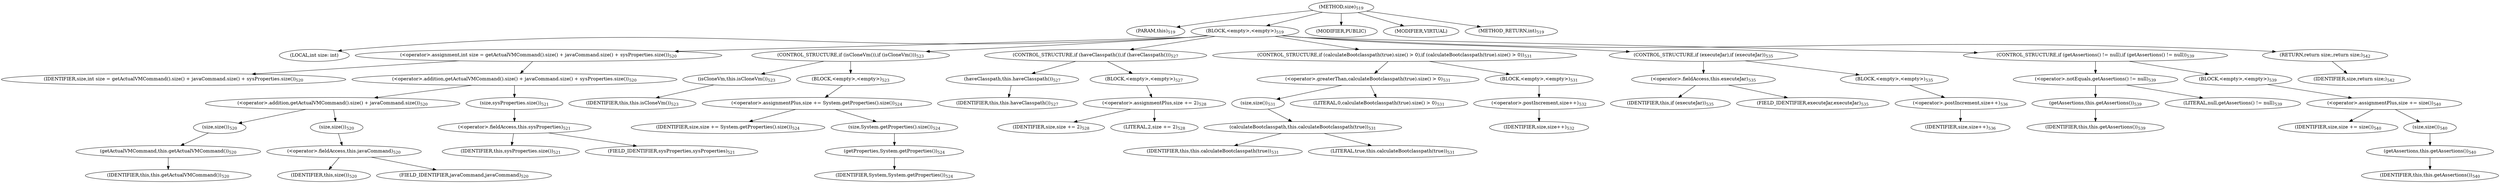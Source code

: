 digraph "size" {  
"1048" [label = <(METHOD,size)<SUB>519</SUB>> ]
"61" [label = <(PARAM,this)<SUB>519</SUB>> ]
"1049" [label = <(BLOCK,&lt;empty&gt;,&lt;empty&gt;)<SUB>519</SUB>> ]
"1050" [label = <(LOCAL,int size: int)> ]
"1051" [label = <(&lt;operator&gt;.assignment,int size = getActualVMCommand().size() + javaCommand.size() + sysProperties.size())<SUB>520</SUB>> ]
"1052" [label = <(IDENTIFIER,size,int size = getActualVMCommand().size() + javaCommand.size() + sysProperties.size())<SUB>520</SUB>> ]
"1053" [label = <(&lt;operator&gt;.addition,getActualVMCommand().size() + javaCommand.size() + sysProperties.size())<SUB>520</SUB>> ]
"1054" [label = <(&lt;operator&gt;.addition,getActualVMCommand().size() + javaCommand.size())<SUB>520</SUB>> ]
"1055" [label = <(size,size())<SUB>520</SUB>> ]
"1056" [label = <(getActualVMCommand,this.getActualVMCommand())<SUB>520</SUB>> ]
"60" [label = <(IDENTIFIER,this,this.getActualVMCommand())<SUB>520</SUB>> ]
"1057" [label = <(size,size())<SUB>520</SUB>> ]
"1058" [label = <(&lt;operator&gt;.fieldAccess,this.javaCommand)<SUB>520</SUB>> ]
"1059" [label = <(IDENTIFIER,this,size())<SUB>520</SUB>> ]
"1060" [label = <(FIELD_IDENTIFIER,javaCommand,javaCommand)<SUB>520</SUB>> ]
"1061" [label = <(size,sysProperties.size())<SUB>521</SUB>> ]
"1062" [label = <(&lt;operator&gt;.fieldAccess,this.sysProperties)<SUB>521</SUB>> ]
"1063" [label = <(IDENTIFIER,this,sysProperties.size())<SUB>521</SUB>> ]
"1064" [label = <(FIELD_IDENTIFIER,sysProperties,sysProperties)<SUB>521</SUB>> ]
"1065" [label = <(CONTROL_STRUCTURE,if (isCloneVm()),if (isCloneVm()))<SUB>523</SUB>> ]
"1066" [label = <(isCloneVm,this.isCloneVm())<SUB>523</SUB>> ]
"62" [label = <(IDENTIFIER,this,this.isCloneVm())<SUB>523</SUB>> ]
"1067" [label = <(BLOCK,&lt;empty&gt;,&lt;empty&gt;)<SUB>523</SUB>> ]
"1068" [label = <(&lt;operator&gt;.assignmentPlus,size += System.getProperties().size())<SUB>524</SUB>> ]
"1069" [label = <(IDENTIFIER,size,size += System.getProperties().size())<SUB>524</SUB>> ]
"1070" [label = <(size,System.getProperties().size())<SUB>524</SUB>> ]
"1071" [label = <(getProperties,System.getProperties())<SUB>524</SUB>> ]
"1072" [label = <(IDENTIFIER,System,System.getProperties())<SUB>524</SUB>> ]
"1073" [label = <(CONTROL_STRUCTURE,if (haveClasspath()),if (haveClasspath()))<SUB>527</SUB>> ]
"1074" [label = <(haveClasspath,this.haveClasspath())<SUB>527</SUB>> ]
"63" [label = <(IDENTIFIER,this,this.haveClasspath())<SUB>527</SUB>> ]
"1075" [label = <(BLOCK,&lt;empty&gt;,&lt;empty&gt;)<SUB>527</SUB>> ]
"1076" [label = <(&lt;operator&gt;.assignmentPlus,size += 2)<SUB>528</SUB>> ]
"1077" [label = <(IDENTIFIER,size,size += 2)<SUB>528</SUB>> ]
"1078" [label = <(LITERAL,2,size += 2)<SUB>528</SUB>> ]
"1079" [label = <(CONTROL_STRUCTURE,if (calculateBootclasspath(true).size() &gt; 0),if (calculateBootclasspath(true).size() &gt; 0))<SUB>531</SUB>> ]
"1080" [label = <(&lt;operator&gt;.greaterThan,calculateBootclasspath(true).size() &gt; 0)<SUB>531</SUB>> ]
"1081" [label = <(size,size())<SUB>531</SUB>> ]
"1082" [label = <(calculateBootclasspath,this.calculateBootclasspath(true))<SUB>531</SUB>> ]
"64" [label = <(IDENTIFIER,this,this.calculateBootclasspath(true))<SUB>531</SUB>> ]
"1083" [label = <(LITERAL,true,this.calculateBootclasspath(true))<SUB>531</SUB>> ]
"1084" [label = <(LITERAL,0,calculateBootclasspath(true).size() &gt; 0)<SUB>531</SUB>> ]
"1085" [label = <(BLOCK,&lt;empty&gt;,&lt;empty&gt;)<SUB>531</SUB>> ]
"1086" [label = <(&lt;operator&gt;.postIncrement,size++)<SUB>532</SUB>> ]
"1087" [label = <(IDENTIFIER,size,size++)<SUB>532</SUB>> ]
"1088" [label = <(CONTROL_STRUCTURE,if (executeJar),if (executeJar))<SUB>535</SUB>> ]
"1089" [label = <(&lt;operator&gt;.fieldAccess,this.executeJar)<SUB>535</SUB>> ]
"1090" [label = <(IDENTIFIER,this,if (executeJar))<SUB>535</SUB>> ]
"1091" [label = <(FIELD_IDENTIFIER,executeJar,executeJar)<SUB>535</SUB>> ]
"1092" [label = <(BLOCK,&lt;empty&gt;,&lt;empty&gt;)<SUB>535</SUB>> ]
"1093" [label = <(&lt;operator&gt;.postIncrement,size++)<SUB>536</SUB>> ]
"1094" [label = <(IDENTIFIER,size,size++)<SUB>536</SUB>> ]
"1095" [label = <(CONTROL_STRUCTURE,if (getAssertions() != null),if (getAssertions() != null))<SUB>539</SUB>> ]
"1096" [label = <(&lt;operator&gt;.notEquals,getAssertions() != null)<SUB>539</SUB>> ]
"1097" [label = <(getAssertions,this.getAssertions())<SUB>539</SUB>> ]
"65" [label = <(IDENTIFIER,this,this.getAssertions())<SUB>539</SUB>> ]
"1098" [label = <(LITERAL,null,getAssertions() != null)<SUB>539</SUB>> ]
"1099" [label = <(BLOCK,&lt;empty&gt;,&lt;empty&gt;)<SUB>539</SUB>> ]
"1100" [label = <(&lt;operator&gt;.assignmentPlus,size += size())<SUB>540</SUB>> ]
"1101" [label = <(IDENTIFIER,size,size += size())<SUB>540</SUB>> ]
"1102" [label = <(size,size())<SUB>540</SUB>> ]
"1103" [label = <(getAssertions,this.getAssertions())<SUB>540</SUB>> ]
"66" [label = <(IDENTIFIER,this,this.getAssertions())<SUB>540</SUB>> ]
"1104" [label = <(RETURN,return size;,return size;)<SUB>542</SUB>> ]
"1105" [label = <(IDENTIFIER,size,return size;)<SUB>542</SUB>> ]
"1106" [label = <(MODIFIER,PUBLIC)> ]
"1107" [label = <(MODIFIER,VIRTUAL)> ]
"1108" [label = <(METHOD_RETURN,int)<SUB>519</SUB>> ]
  "1048" -> "61" 
  "1048" -> "1049" 
  "1048" -> "1106" 
  "1048" -> "1107" 
  "1048" -> "1108" 
  "1049" -> "1050" 
  "1049" -> "1051" 
  "1049" -> "1065" 
  "1049" -> "1073" 
  "1049" -> "1079" 
  "1049" -> "1088" 
  "1049" -> "1095" 
  "1049" -> "1104" 
  "1051" -> "1052" 
  "1051" -> "1053" 
  "1053" -> "1054" 
  "1053" -> "1061" 
  "1054" -> "1055" 
  "1054" -> "1057" 
  "1055" -> "1056" 
  "1056" -> "60" 
  "1057" -> "1058" 
  "1058" -> "1059" 
  "1058" -> "1060" 
  "1061" -> "1062" 
  "1062" -> "1063" 
  "1062" -> "1064" 
  "1065" -> "1066" 
  "1065" -> "1067" 
  "1066" -> "62" 
  "1067" -> "1068" 
  "1068" -> "1069" 
  "1068" -> "1070" 
  "1070" -> "1071" 
  "1071" -> "1072" 
  "1073" -> "1074" 
  "1073" -> "1075" 
  "1074" -> "63" 
  "1075" -> "1076" 
  "1076" -> "1077" 
  "1076" -> "1078" 
  "1079" -> "1080" 
  "1079" -> "1085" 
  "1080" -> "1081" 
  "1080" -> "1084" 
  "1081" -> "1082" 
  "1082" -> "64" 
  "1082" -> "1083" 
  "1085" -> "1086" 
  "1086" -> "1087" 
  "1088" -> "1089" 
  "1088" -> "1092" 
  "1089" -> "1090" 
  "1089" -> "1091" 
  "1092" -> "1093" 
  "1093" -> "1094" 
  "1095" -> "1096" 
  "1095" -> "1099" 
  "1096" -> "1097" 
  "1096" -> "1098" 
  "1097" -> "65" 
  "1099" -> "1100" 
  "1100" -> "1101" 
  "1100" -> "1102" 
  "1102" -> "1103" 
  "1103" -> "66" 
  "1104" -> "1105" 
}

